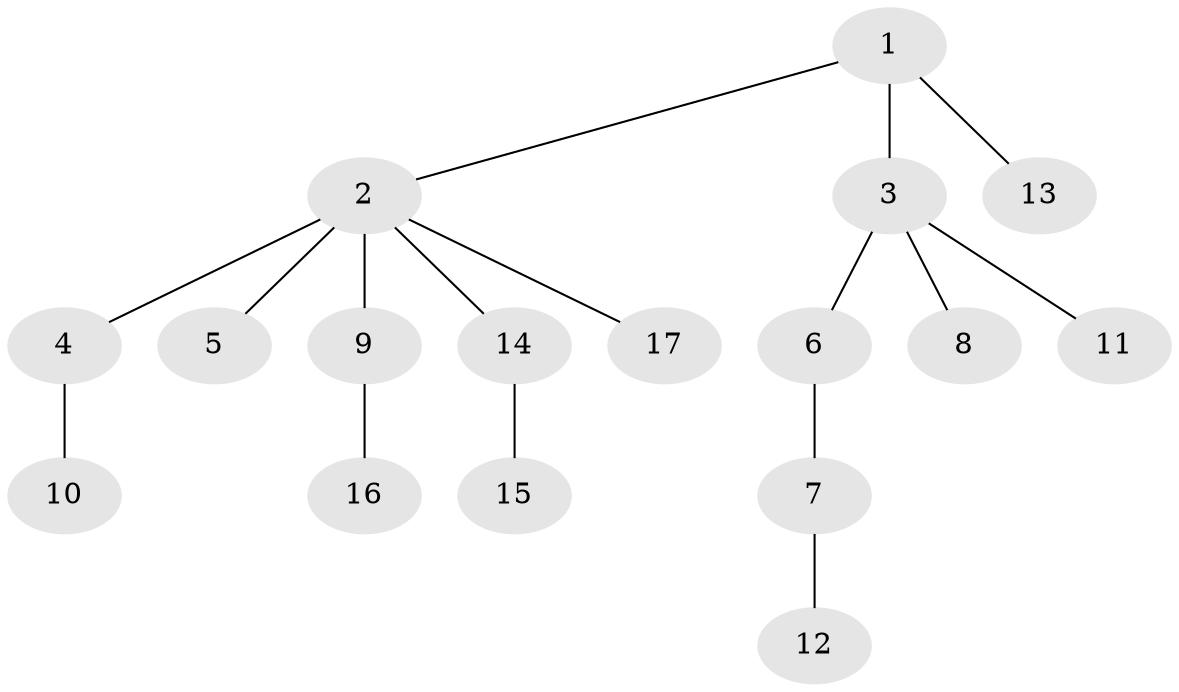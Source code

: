 // original degree distribution, {8: 0.01818181818181818, 7: 0.01818181818181818, 2: 0.2909090909090909, 4: 0.10909090909090909, 1: 0.509090909090909, 3: 0.05454545454545454}
// Generated by graph-tools (version 1.1) at 2025/52/03/04/25 22:52:03]
// undirected, 17 vertices, 16 edges
graph export_dot {
  node [color=gray90,style=filled];
  1;
  2;
  3;
  4;
  5;
  6;
  7;
  8;
  9;
  10;
  11;
  12;
  13;
  14;
  15;
  16;
  17;
  1 -- 2 [weight=1.0];
  1 -- 3 [weight=4.0];
  1 -- 13 [weight=1.0];
  2 -- 4 [weight=1.0];
  2 -- 5 [weight=2.0];
  2 -- 9 [weight=1.0];
  2 -- 14 [weight=1.0];
  2 -- 17 [weight=1.0];
  3 -- 6 [weight=1.0];
  3 -- 8 [weight=1.0];
  3 -- 11 [weight=1.0];
  4 -- 10 [weight=1.0];
  6 -- 7 [weight=1.0];
  7 -- 12 [weight=2.0];
  9 -- 16 [weight=1.0];
  14 -- 15 [weight=1.0];
}
